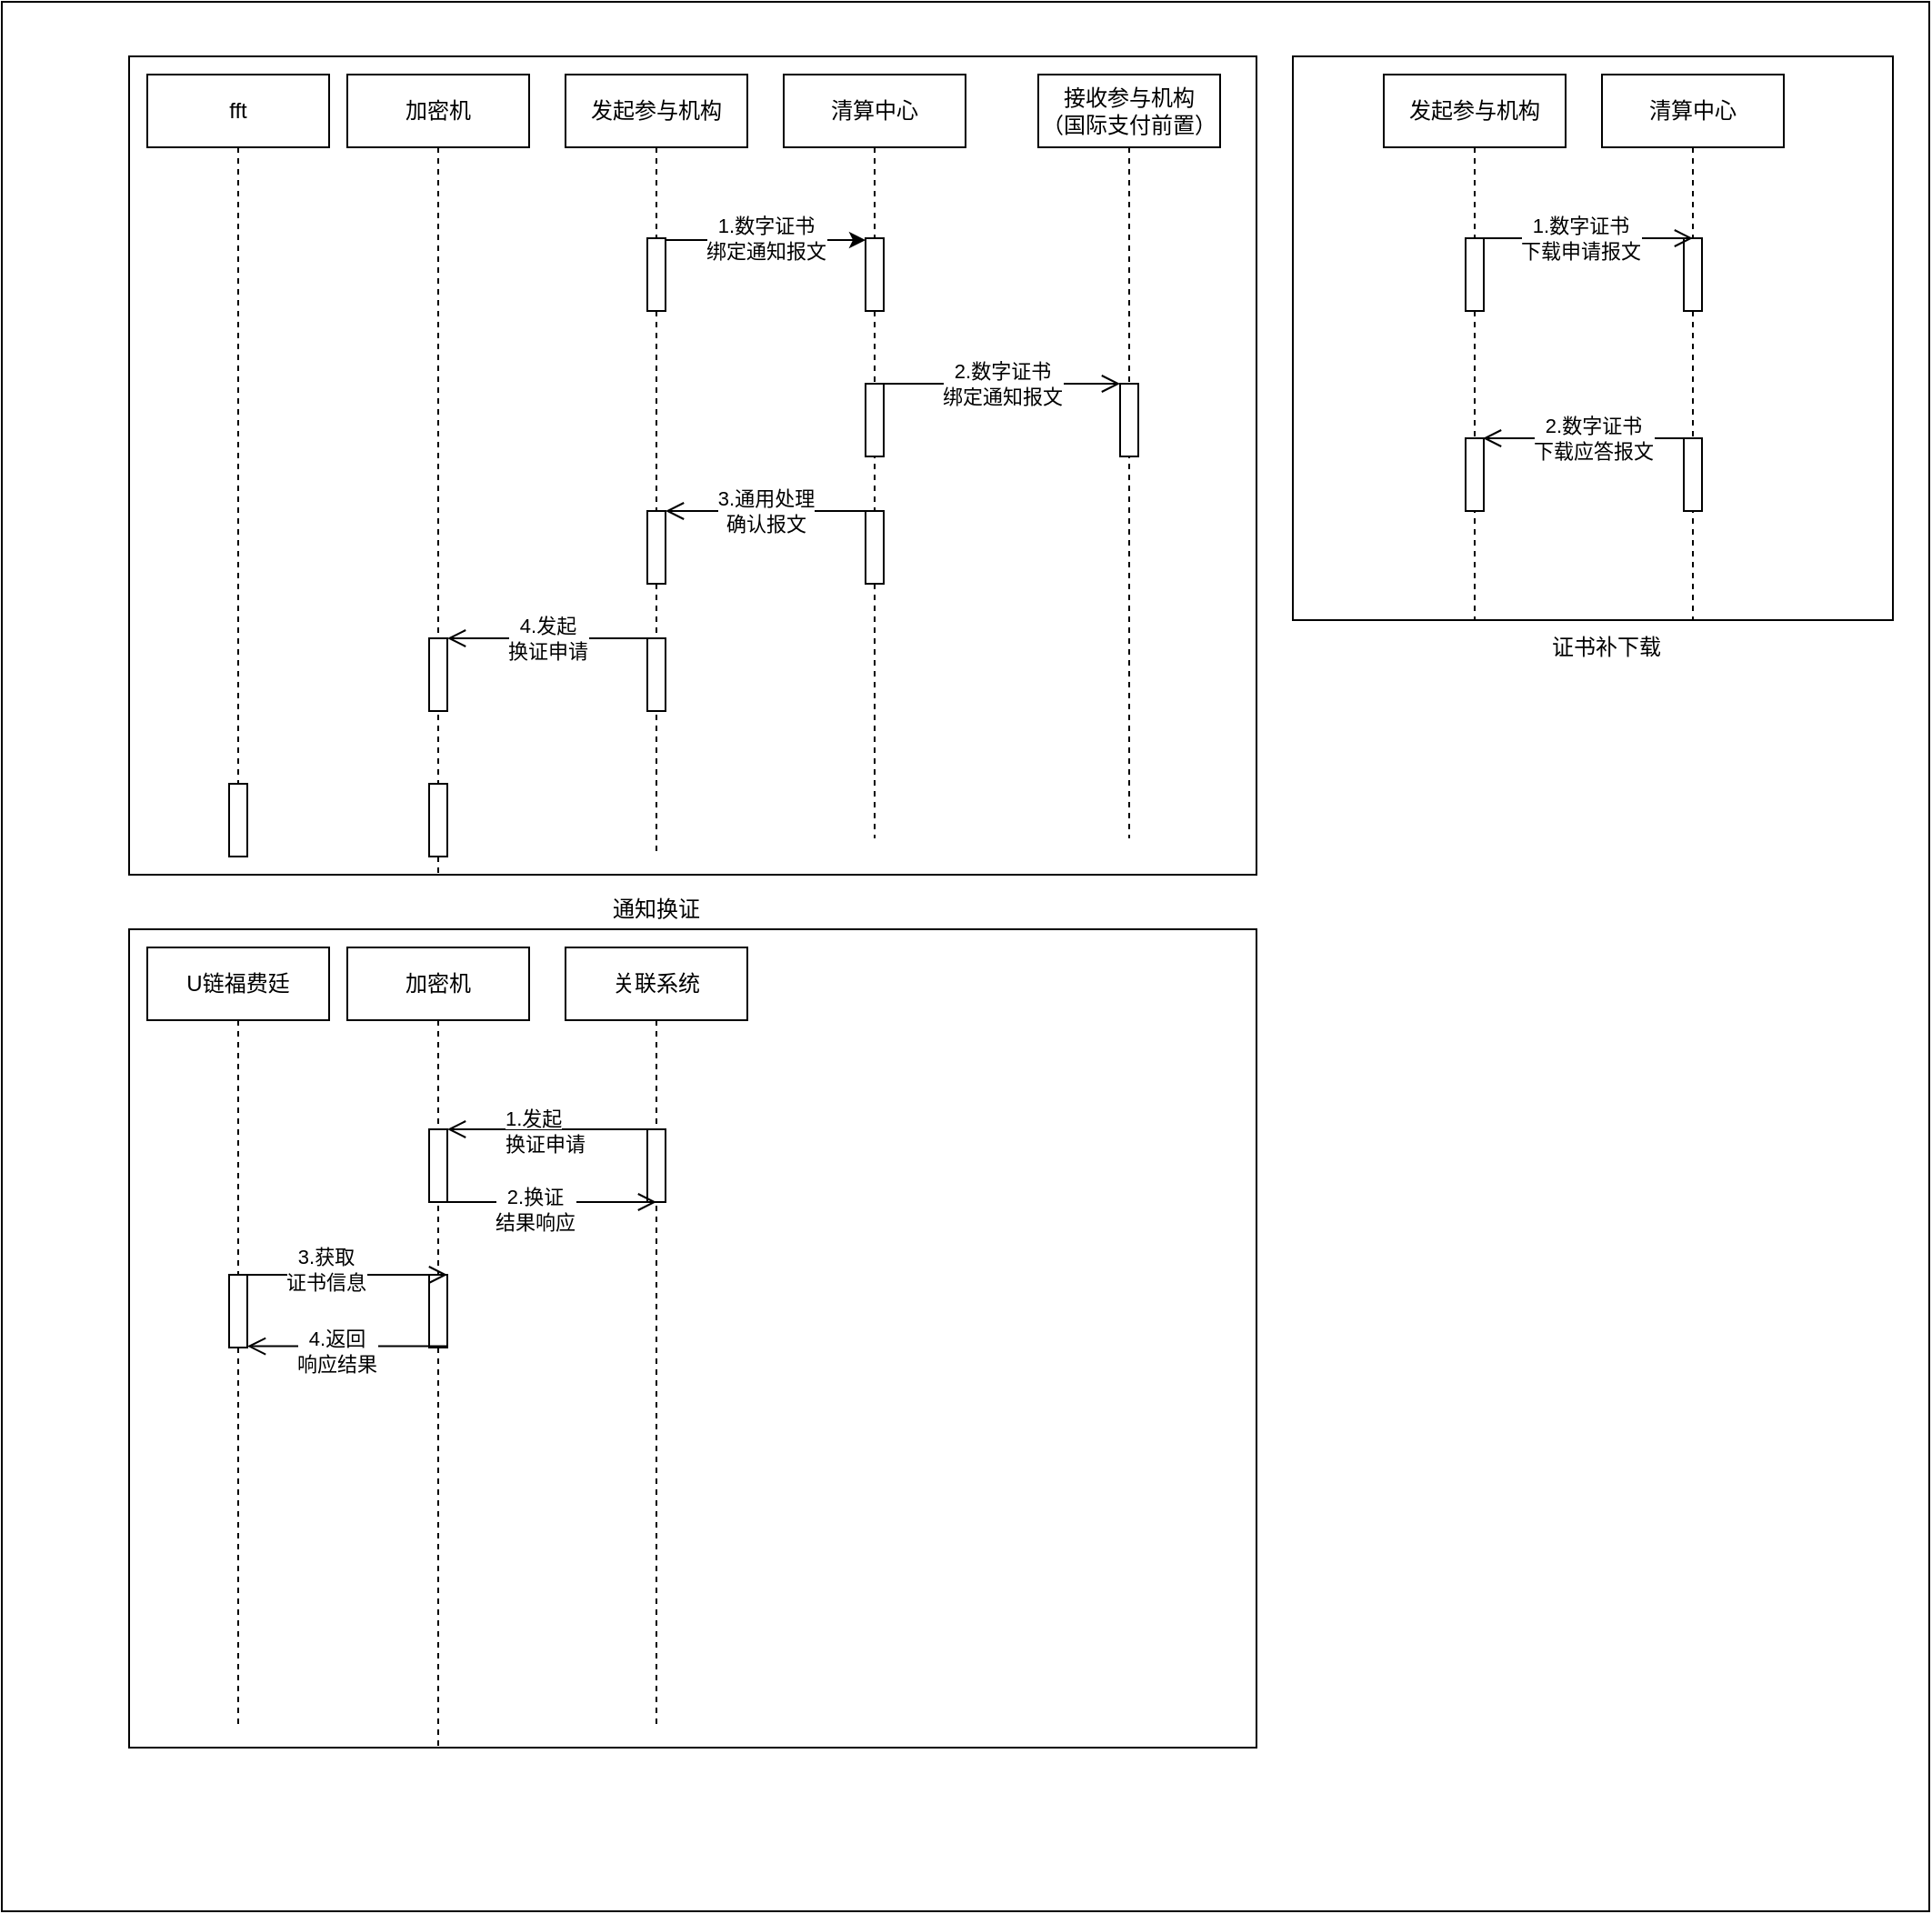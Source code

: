 <mxfile version="21.7.4" type="github">
  <diagram name="第 1 页" id="M4AY4K1_yoDf4DGD1ai0">
    <mxGraphModel dx="2190" dy="720" grid="1" gridSize="10" guides="1" tooltips="1" connect="1" arrows="1" fold="1" page="1" pageScale="1" pageWidth="827" pageHeight="1169" math="0" shadow="0">
      <root>
        <mxCell id="0" />
        <mxCell id="1" parent="0" />
        <mxCell id="gj0T2l8YZJ-euXBdrl2L-1" value="" style="rounded=0;whiteSpace=wrap;html=1;" vertex="1" parent="1">
          <mxGeometry x="-250" y="40" width="1060" height="1050" as="geometry" />
        </mxCell>
        <mxCell id="gj0T2l8YZJ-euXBdrl2L-3" value="" style="rounded=0;whiteSpace=wrap;html=1;" vertex="1" parent="1">
          <mxGeometry x="-180" y="70" width="620" height="450" as="geometry" />
        </mxCell>
        <mxCell id="gj0T2l8YZJ-euXBdrl2L-6" value="清算中心" style="shape=umlLifeline;perimeter=lifelinePerimeter;whiteSpace=wrap;html=1;container=1;dropTarget=0;collapsible=0;recursiveResize=0;outlineConnect=0;portConstraint=eastwest;newEdgeStyle={&quot;edgeStyle&quot;:&quot;elbowEdgeStyle&quot;,&quot;elbow&quot;:&quot;vertical&quot;,&quot;curved&quot;:0,&quot;rounded&quot;:0};" vertex="1" parent="1">
          <mxGeometry x="180" y="80" width="100" height="420" as="geometry" />
        </mxCell>
        <mxCell id="gj0T2l8YZJ-euXBdrl2L-7" value="" style="html=1;points=[[0,0,0,0,5],[0,1,0,0,-5],[1,0,0,0,5],[1,1,0,0,-5]];perimeter=orthogonalPerimeter;outlineConnect=0;targetShapes=umlLifeline;portConstraint=eastwest;newEdgeStyle={&quot;curved&quot;:0,&quot;rounded&quot;:0};" vertex="1" parent="gj0T2l8YZJ-euXBdrl2L-6">
          <mxGeometry x="45" y="90" width="10" height="40" as="geometry" />
        </mxCell>
        <mxCell id="gj0T2l8YZJ-euXBdrl2L-17" value="" style="html=1;points=[[0,0,0,0,5],[0,1,0,0,-5],[1,0,0,0,5],[1,1,0,0,-5]];perimeter=orthogonalPerimeter;outlineConnect=0;targetShapes=umlLifeline;portConstraint=eastwest;newEdgeStyle={&quot;curved&quot;:0,&quot;rounded&quot;:0};" vertex="1" parent="gj0T2l8YZJ-euXBdrl2L-6">
          <mxGeometry x="45" y="170" width="10" height="40" as="geometry" />
        </mxCell>
        <mxCell id="gj0T2l8YZJ-euXBdrl2L-20" value="" style="html=1;points=[[0,0,0,0,5],[0,1,0,0,-5],[1,0,0,0,5],[1,1,0,0,-5]];perimeter=orthogonalPerimeter;outlineConnect=0;targetShapes=umlLifeline;portConstraint=eastwest;newEdgeStyle={&quot;curved&quot;:0,&quot;rounded&quot;:0};" vertex="1" parent="gj0T2l8YZJ-euXBdrl2L-6">
          <mxGeometry x="45" y="240" width="10" height="40" as="geometry" />
        </mxCell>
        <mxCell id="gj0T2l8YZJ-euXBdrl2L-8" value="发起参与机构&lt;br&gt;" style="shape=umlLifeline;perimeter=lifelinePerimeter;whiteSpace=wrap;html=1;container=1;dropTarget=0;collapsible=0;recursiveResize=0;outlineConnect=0;portConstraint=eastwest;newEdgeStyle={&quot;edgeStyle&quot;:&quot;elbowEdgeStyle&quot;,&quot;elbow&quot;:&quot;vertical&quot;,&quot;curved&quot;:0,&quot;rounded&quot;:0};" vertex="1" parent="1">
          <mxGeometry x="60" y="80" width="100" height="430" as="geometry" />
        </mxCell>
        <mxCell id="gj0T2l8YZJ-euXBdrl2L-9" value="" style="html=1;points=[[0,0,0,0,5],[0,1,0,0,-5],[1,0,0,0,5],[1,1,0,0,-5]];perimeter=orthogonalPerimeter;outlineConnect=0;targetShapes=umlLifeline;portConstraint=eastwest;newEdgeStyle={&quot;curved&quot;:0,&quot;rounded&quot;:0};" vertex="1" parent="gj0T2l8YZJ-euXBdrl2L-8">
          <mxGeometry x="45" y="90" width="10" height="40" as="geometry" />
        </mxCell>
        <mxCell id="gj0T2l8YZJ-euXBdrl2L-21" value="" style="html=1;points=[[0,0,0,0,5],[0,1,0,0,-5],[1,0,0,0,5],[1,1,0,0,-5]];perimeter=orthogonalPerimeter;outlineConnect=0;targetShapes=umlLifeline;portConstraint=eastwest;newEdgeStyle={&quot;curved&quot;:0,&quot;rounded&quot;:0};" vertex="1" parent="gj0T2l8YZJ-euXBdrl2L-8">
          <mxGeometry x="45" y="240" width="10" height="40" as="geometry" />
        </mxCell>
        <mxCell id="gj0T2l8YZJ-euXBdrl2L-10" value="" style="endArrow=classic;html=1;rounded=0;" edge="1" parent="1">
          <mxGeometry width="50" height="50" relative="1" as="geometry">
            <mxPoint x="115" y="171" as="sourcePoint" />
            <mxPoint x="225" y="171" as="targetPoint" />
          </mxGeometry>
        </mxCell>
        <mxCell id="gj0T2l8YZJ-euXBdrl2L-11" value="1.数字证书&lt;br&gt;绑定通知报文" style="edgeLabel;html=1;align=center;verticalAlign=middle;resizable=0;points=[];" vertex="1" connectable="0" parent="gj0T2l8YZJ-euXBdrl2L-10">
          <mxGeometry x="-0.2" y="1" relative="1" as="geometry">
            <mxPoint x="11" as="offset" />
          </mxGeometry>
        </mxCell>
        <mxCell id="gj0T2l8YZJ-euXBdrl2L-14" value="接收参与机构&lt;br&gt;（国际支付前置）" style="shape=umlLifeline;perimeter=lifelinePerimeter;whiteSpace=wrap;html=1;container=1;dropTarget=0;collapsible=0;recursiveResize=0;outlineConnect=0;portConstraint=eastwest;newEdgeStyle={&quot;edgeStyle&quot;:&quot;elbowEdgeStyle&quot;,&quot;elbow&quot;:&quot;vertical&quot;,&quot;curved&quot;:0,&quot;rounded&quot;:0};" vertex="1" parent="1">
          <mxGeometry x="320" y="80" width="100" height="420" as="geometry" />
        </mxCell>
        <mxCell id="gj0T2l8YZJ-euXBdrl2L-15" value="" style="html=1;points=[[0,0,0,0,5],[0,1,0,0,-5],[1,0,0,0,5],[1,1,0,0,-5]];perimeter=orthogonalPerimeter;outlineConnect=0;targetShapes=umlLifeline;portConstraint=eastwest;newEdgeStyle={&quot;curved&quot;:0,&quot;rounded&quot;:0};" vertex="1" parent="gj0T2l8YZJ-euXBdrl2L-14">
          <mxGeometry x="45" y="170" width="10" height="40" as="geometry" />
        </mxCell>
        <mxCell id="gj0T2l8YZJ-euXBdrl2L-18" value="" style="endArrow=open;startArrow=none;endFill=0;startFill=0;endSize=8;html=1;verticalAlign=bottom;labelBackgroundColor=none;strokeWidth=1;rounded=0;" edge="1" parent="1">
          <mxGeometry width="160" relative="1" as="geometry">
            <mxPoint x="235" y="250" as="sourcePoint" />
            <mxPoint x="365" y="250" as="targetPoint" />
          </mxGeometry>
        </mxCell>
        <mxCell id="gj0T2l8YZJ-euXBdrl2L-19" value="2.数字证书&lt;br&gt;绑定通知报文" style="edgeLabel;html=1;align=center;verticalAlign=middle;resizable=0;points=[];" vertex="1" connectable="0" parent="gj0T2l8YZJ-euXBdrl2L-18">
          <mxGeometry x="0.169" y="1" relative="1" as="geometry">
            <mxPoint x="-11" y="1" as="offset" />
          </mxGeometry>
        </mxCell>
        <mxCell id="gj0T2l8YZJ-euXBdrl2L-23" value="" style="endArrow=open;startArrow=none;endFill=0;startFill=0;endSize=8;html=1;verticalAlign=bottom;labelBackgroundColor=none;strokeWidth=1;rounded=0;" edge="1" parent="1">
          <mxGeometry width="160" relative="1" as="geometry">
            <mxPoint x="225" y="320" as="sourcePoint" />
            <mxPoint x="115" y="320" as="targetPoint" />
          </mxGeometry>
        </mxCell>
        <mxCell id="gj0T2l8YZJ-euXBdrl2L-24" value="3.通用处理&lt;br&gt;确认报文" style="edgeLabel;html=1;align=center;verticalAlign=middle;resizable=0;points=[];" vertex="1" connectable="0" parent="gj0T2l8YZJ-euXBdrl2L-23">
          <mxGeometry x="0.169" y="1" relative="1" as="geometry">
            <mxPoint x="9" y="-1" as="offset" />
          </mxGeometry>
        </mxCell>
        <mxCell id="gj0T2l8YZJ-euXBdrl2L-26" value="" style="rounded=0;whiteSpace=wrap;html=1;" vertex="1" parent="1">
          <mxGeometry x="460" y="70" width="330" height="310" as="geometry" />
        </mxCell>
        <mxCell id="gj0T2l8YZJ-euXBdrl2L-27" value="清算中心" style="shape=umlLifeline;perimeter=lifelinePerimeter;whiteSpace=wrap;html=1;container=1;dropTarget=0;collapsible=0;recursiveResize=0;outlineConnect=0;portConstraint=eastwest;newEdgeStyle={&quot;edgeStyle&quot;:&quot;elbowEdgeStyle&quot;,&quot;elbow&quot;:&quot;vertical&quot;,&quot;curved&quot;:0,&quot;rounded&quot;:0};" vertex="1" parent="1">
          <mxGeometry x="630" y="80" width="100" height="300" as="geometry" />
        </mxCell>
        <mxCell id="gj0T2l8YZJ-euXBdrl2L-28" value="" style="html=1;points=[[0,0,0,0,5],[0,1,0,0,-5],[1,0,0,0,5],[1,1,0,0,-5]];perimeter=orthogonalPerimeter;outlineConnect=0;targetShapes=umlLifeline;portConstraint=eastwest;newEdgeStyle={&quot;curved&quot;:0,&quot;rounded&quot;:0};" vertex="1" parent="gj0T2l8YZJ-euXBdrl2L-27">
          <mxGeometry x="45" y="90" width="10" height="40" as="geometry" />
        </mxCell>
        <mxCell id="gj0T2l8YZJ-euXBdrl2L-34" value="" style="html=1;points=[[0,0,0,0,5],[0,1,0,0,-5],[1,0,0,0,5],[1,1,0,0,-5]];perimeter=orthogonalPerimeter;outlineConnect=0;targetShapes=umlLifeline;portConstraint=eastwest;newEdgeStyle={&quot;curved&quot;:0,&quot;rounded&quot;:0};" vertex="1" parent="gj0T2l8YZJ-euXBdrl2L-27">
          <mxGeometry x="45" y="200" width="10" height="40" as="geometry" />
        </mxCell>
        <mxCell id="gj0T2l8YZJ-euXBdrl2L-29" value="发起参与机构" style="shape=umlLifeline;perimeter=lifelinePerimeter;whiteSpace=wrap;html=1;container=1;dropTarget=0;collapsible=0;recursiveResize=0;outlineConnect=0;portConstraint=eastwest;newEdgeStyle={&quot;edgeStyle&quot;:&quot;elbowEdgeStyle&quot;,&quot;elbow&quot;:&quot;vertical&quot;,&quot;curved&quot;:0,&quot;rounded&quot;:0};" vertex="1" parent="1">
          <mxGeometry x="510" y="80" width="100" height="300" as="geometry" />
        </mxCell>
        <mxCell id="gj0T2l8YZJ-euXBdrl2L-30" value="" style="html=1;points=[[0,0,0,0,5],[0,1,0,0,-5],[1,0,0,0,5],[1,1,0,0,-5]];perimeter=orthogonalPerimeter;outlineConnect=0;targetShapes=umlLifeline;portConstraint=eastwest;newEdgeStyle={&quot;curved&quot;:0,&quot;rounded&quot;:0};" vertex="1" parent="gj0T2l8YZJ-euXBdrl2L-29">
          <mxGeometry x="45" y="90" width="10" height="40" as="geometry" />
        </mxCell>
        <mxCell id="gj0T2l8YZJ-euXBdrl2L-31" value="" style="endArrow=open;startArrow=none;endFill=0;startFill=0;endSize=8;html=1;verticalAlign=bottom;labelBackgroundColor=none;strokeWidth=1;rounded=0;" edge="1" parent="1">
          <mxGeometry width="160" relative="1" as="geometry">
            <mxPoint x="560" y="170" as="sourcePoint" />
            <mxPoint x="680" y="170" as="targetPoint" />
          </mxGeometry>
        </mxCell>
        <mxCell id="gj0T2l8YZJ-euXBdrl2L-32" value="1.数字证书&lt;br&gt;下载申请报文" style="edgeLabel;html=1;align=center;verticalAlign=middle;resizable=0;points=[];" vertex="1" connectable="0" parent="gj0T2l8YZJ-euXBdrl2L-31">
          <mxGeometry x="-0.35" y="-1" relative="1" as="geometry">
            <mxPoint x="19" y="-1" as="offset" />
          </mxGeometry>
        </mxCell>
        <mxCell id="gj0T2l8YZJ-euXBdrl2L-33" value="" style="html=1;points=[[0,0,0,0,5],[0,1,0,0,-5],[1,0,0,0,5],[1,1,0,0,-5]];perimeter=orthogonalPerimeter;outlineConnect=0;targetShapes=umlLifeline;portConstraint=eastwest;newEdgeStyle={&quot;curved&quot;:0,&quot;rounded&quot;:0};" vertex="1" parent="1">
          <mxGeometry x="555" y="280" width="10" height="40" as="geometry" />
        </mxCell>
        <mxCell id="gj0T2l8YZJ-euXBdrl2L-35" value="" style="endArrow=open;startArrow=none;endFill=0;startFill=0;endSize=8;html=1;verticalAlign=bottom;labelBackgroundColor=none;strokeWidth=1;rounded=0;" edge="1" parent="1">
          <mxGeometry width="160" relative="1" as="geometry">
            <mxPoint x="675" y="280" as="sourcePoint" />
            <mxPoint x="564.5" y="280" as="targetPoint" />
          </mxGeometry>
        </mxCell>
        <mxCell id="gj0T2l8YZJ-euXBdrl2L-36" value="2.数字证书&lt;br&gt;下载应答报文" style="edgeLabel;html=1;align=center;verticalAlign=middle;resizable=0;points=[];" vertex="1" connectable="0" parent="gj0T2l8YZJ-euXBdrl2L-35">
          <mxGeometry x="-0.35" y="-1" relative="1" as="geometry">
            <mxPoint x="-14" y="1" as="offset" />
          </mxGeometry>
        </mxCell>
        <mxCell id="gj0T2l8YZJ-euXBdrl2L-37" value="通知换证" style="text;html=1;strokeColor=none;fillColor=none;align=center;verticalAlign=middle;whiteSpace=wrap;rounded=0;" vertex="1" parent="1">
          <mxGeometry x="80" y="524" width="60" height="30" as="geometry" />
        </mxCell>
        <mxCell id="gj0T2l8YZJ-euXBdrl2L-38" value="证书补下载" style="text;html=1;strokeColor=none;fillColor=none;align=center;verticalAlign=middle;whiteSpace=wrap;rounded=0;" vertex="1" parent="1">
          <mxGeometry x="595" y="380" width="75" height="30" as="geometry" />
        </mxCell>
        <mxCell id="gj0T2l8YZJ-euXBdrl2L-39" value="加密机" style="shape=umlLifeline;perimeter=lifelinePerimeter;whiteSpace=wrap;html=1;container=1;dropTarget=0;collapsible=0;recursiveResize=0;outlineConnect=0;portConstraint=eastwest;newEdgeStyle={&quot;edgeStyle&quot;:&quot;elbowEdgeStyle&quot;,&quot;elbow&quot;:&quot;vertical&quot;,&quot;curved&quot;:0,&quot;rounded&quot;:0};" vertex="1" parent="1">
          <mxGeometry x="-60" y="80" width="100" height="440" as="geometry" />
        </mxCell>
        <mxCell id="gj0T2l8YZJ-euXBdrl2L-41" value="" style="html=1;points=[[0,0,0,0,5],[0,1,0,0,-5],[1,0,0,0,5],[1,1,0,0,-5]];perimeter=orthogonalPerimeter;outlineConnect=0;targetShapes=umlLifeline;portConstraint=eastwest;newEdgeStyle={&quot;curved&quot;:0,&quot;rounded&quot;:0};" vertex="1" parent="1">
          <mxGeometry x="-15" y="390" width="10" height="40" as="geometry" />
        </mxCell>
        <mxCell id="gj0T2l8YZJ-euXBdrl2L-42" value="" style="html=1;points=[[0,0,0,0,5],[0,1,0,0,-5],[1,0,0,0,5],[1,1,0,0,-5]];perimeter=orthogonalPerimeter;outlineConnect=0;targetShapes=umlLifeline;portConstraint=eastwest;newEdgeStyle={&quot;curved&quot;:0,&quot;rounded&quot;:0};" vertex="1" parent="1">
          <mxGeometry x="105" y="390" width="10" height="40" as="geometry" />
        </mxCell>
        <mxCell id="gj0T2l8YZJ-euXBdrl2L-43" value="" style="endArrow=open;startArrow=none;endFill=0;startFill=0;endSize=8;html=1;verticalAlign=bottom;labelBackgroundColor=none;strokeWidth=1;rounded=0;" edge="1" parent="1">
          <mxGeometry width="160" relative="1" as="geometry">
            <mxPoint x="105" y="390" as="sourcePoint" />
            <mxPoint x="-5" y="390" as="targetPoint" />
          </mxGeometry>
        </mxCell>
        <mxCell id="gj0T2l8YZJ-euXBdrl2L-44" value="4.发起&lt;br&gt;换证申请" style="edgeLabel;html=1;align=center;verticalAlign=middle;resizable=0;points=[];" vertex="1" connectable="0" parent="gj0T2l8YZJ-euXBdrl2L-43">
          <mxGeometry x="0.169" y="1" relative="1" as="geometry">
            <mxPoint x="9" y="-1" as="offset" />
          </mxGeometry>
        </mxCell>
        <mxCell id="gj0T2l8YZJ-euXBdrl2L-45" value="fft" style="shape=umlLifeline;perimeter=lifelinePerimeter;whiteSpace=wrap;html=1;container=1;dropTarget=0;collapsible=0;recursiveResize=0;outlineConnect=0;portConstraint=eastwest;newEdgeStyle={&quot;edgeStyle&quot;:&quot;elbowEdgeStyle&quot;,&quot;elbow&quot;:&quot;vertical&quot;,&quot;curved&quot;:0,&quot;rounded&quot;:0};" vertex="1" parent="1">
          <mxGeometry x="-170" y="80" width="100" height="430" as="geometry" />
        </mxCell>
        <mxCell id="gj0T2l8YZJ-euXBdrl2L-47" value="" style="html=1;points=[[0,0,0,0,5],[0,1,0,0,-5],[1,0,0,0,5],[1,1,0,0,-5]];perimeter=orthogonalPerimeter;outlineConnect=0;targetShapes=umlLifeline;portConstraint=eastwest;newEdgeStyle={&quot;curved&quot;:0,&quot;rounded&quot;:0};" vertex="1" parent="gj0T2l8YZJ-euXBdrl2L-45">
          <mxGeometry x="45" y="390" width="10" height="40" as="geometry" />
        </mxCell>
        <mxCell id="gj0T2l8YZJ-euXBdrl2L-46" value="" style="html=1;points=[[0,0,0,0,5],[0,1,0,0,-5],[1,0,0,0,5],[1,1,0,0,-5]];perimeter=orthogonalPerimeter;outlineConnect=0;targetShapes=umlLifeline;portConstraint=eastwest;newEdgeStyle={&quot;curved&quot;:0,&quot;rounded&quot;:0};" vertex="1" parent="1">
          <mxGeometry x="-15" y="470" width="10" height="40" as="geometry" />
        </mxCell>
        <mxCell id="gj0T2l8YZJ-euXBdrl2L-48" value="" style="rounded=0;whiteSpace=wrap;html=1;" vertex="1" parent="1">
          <mxGeometry x="-180" y="550" width="620" height="450" as="geometry" />
        </mxCell>
        <mxCell id="gj0T2l8YZJ-euXBdrl2L-53" value="关联系统" style="shape=umlLifeline;perimeter=lifelinePerimeter;whiteSpace=wrap;html=1;container=1;dropTarget=0;collapsible=0;recursiveResize=0;outlineConnect=0;portConstraint=eastwest;newEdgeStyle={&quot;edgeStyle&quot;:&quot;elbowEdgeStyle&quot;,&quot;elbow&quot;:&quot;vertical&quot;,&quot;curved&quot;:0,&quot;rounded&quot;:0};" vertex="1" parent="1">
          <mxGeometry x="60" y="560" width="100" height="430" as="geometry" />
        </mxCell>
        <mxCell id="gj0T2l8YZJ-euXBdrl2L-66" value="" style="html=1;points=[[0,0,0,0,5],[0,1,0,0,-5],[1,0,0,0,5],[1,1,0,0,-5]];perimeter=orthogonalPerimeter;outlineConnect=0;targetShapes=umlLifeline;portConstraint=eastwest;newEdgeStyle={&quot;curved&quot;:0,&quot;rounded&quot;:0};" vertex="1" parent="gj0T2l8YZJ-euXBdrl2L-53">
          <mxGeometry x="45" y="100" width="10" height="40" as="geometry" />
        </mxCell>
        <mxCell id="gj0T2l8YZJ-euXBdrl2L-64" value="加密机" style="shape=umlLifeline;perimeter=lifelinePerimeter;whiteSpace=wrap;html=1;container=1;dropTarget=0;collapsible=0;recursiveResize=0;outlineConnect=0;portConstraint=eastwest;newEdgeStyle={&quot;edgeStyle&quot;:&quot;elbowEdgeStyle&quot;,&quot;elbow&quot;:&quot;vertical&quot;,&quot;curved&quot;:0,&quot;rounded&quot;:0};" vertex="1" parent="1">
          <mxGeometry x="-60" y="560" width="100" height="440" as="geometry" />
        </mxCell>
        <mxCell id="gj0T2l8YZJ-euXBdrl2L-65" value="" style="html=1;points=[[0,0,0,0,5],[0,1,0,0,-5],[1,0,0,0,5],[1,1,0,0,-5]];perimeter=orthogonalPerimeter;outlineConnect=0;targetShapes=umlLifeline;portConstraint=eastwest;newEdgeStyle={&quot;curved&quot;:0,&quot;rounded&quot;:0};" vertex="1" parent="gj0T2l8YZJ-euXBdrl2L-64">
          <mxGeometry x="45" y="100" width="10" height="40" as="geometry" />
        </mxCell>
        <mxCell id="gj0T2l8YZJ-euXBdrl2L-71" value="" style="html=1;points=[[0,0,0,0,5],[0,1,0,0,-5],[1,0,0,0,5],[1,1,0,0,-5]];perimeter=orthogonalPerimeter;outlineConnect=0;targetShapes=umlLifeline;portConstraint=eastwest;newEdgeStyle={&quot;curved&quot;:0,&quot;rounded&quot;:0};" vertex="1" parent="gj0T2l8YZJ-euXBdrl2L-64">
          <mxGeometry x="45" y="180" width="10" height="40" as="geometry" />
        </mxCell>
        <mxCell id="gj0T2l8YZJ-euXBdrl2L-67" value="" style="endArrow=open;startArrow=none;endFill=0;startFill=0;endSize=8;html=1;verticalAlign=bottom;labelBackgroundColor=none;strokeWidth=1;rounded=0;" edge="1" parent="1">
          <mxGeometry width="160" relative="1" as="geometry">
            <mxPoint x="105" y="660" as="sourcePoint" />
            <mxPoint x="-5" y="660" as="targetPoint" />
          </mxGeometry>
        </mxCell>
        <mxCell id="gj0T2l8YZJ-euXBdrl2L-69" value="U链福费廷" style="shape=umlLifeline;perimeter=lifelinePerimeter;whiteSpace=wrap;html=1;container=1;dropTarget=0;collapsible=0;recursiveResize=0;outlineConnect=0;portConstraint=eastwest;newEdgeStyle={&quot;edgeStyle&quot;:&quot;elbowEdgeStyle&quot;,&quot;elbow&quot;:&quot;vertical&quot;,&quot;curved&quot;:0,&quot;rounded&quot;:0};" vertex="1" parent="1">
          <mxGeometry x="-170" y="560" width="100" height="430" as="geometry" />
        </mxCell>
        <mxCell id="gj0T2l8YZJ-euXBdrl2L-70" value="" style="html=1;points=[[0,0,0,0,5],[0,1,0,0,-5],[1,0,0,0,5],[1,1,0,0,-5]];perimeter=orthogonalPerimeter;outlineConnect=0;targetShapes=umlLifeline;portConstraint=eastwest;newEdgeStyle={&quot;curved&quot;:0,&quot;rounded&quot;:0};" vertex="1" parent="gj0T2l8YZJ-euXBdrl2L-69">
          <mxGeometry x="45" y="180" width="10" height="40" as="geometry" />
        </mxCell>
        <mxCell id="gj0T2l8YZJ-euXBdrl2L-74" value="&lt;span style=&quot;color: rgb(0, 0, 0); font-family: Helvetica; font-size: 11px; font-style: normal; font-variant-ligatures: normal; font-variant-caps: normal; font-weight: 400; letter-spacing: normal; orphans: 2; text-align: center; text-indent: 0px; text-transform: none; widows: 2; word-spacing: 0px; -webkit-text-stroke-width: 0px; background-color: rgb(255, 255, 255); text-decoration-thickness: initial; text-decoration-style: initial; text-decoration-color: initial; float: none; display: inline !important;&quot;&gt;1.发起&lt;/span&gt;&lt;br style=&quot;border-color: var(--border-color); color: rgb(0, 0, 0); font-family: Helvetica; font-size: 11px; font-style: normal; font-variant-ligatures: normal; font-variant-caps: normal; font-weight: 400; letter-spacing: normal; orphans: 2; text-align: center; text-indent: 0px; text-transform: none; widows: 2; word-spacing: 0px; -webkit-text-stroke-width: 0px; text-decoration-thickness: initial; text-decoration-style: initial; text-decoration-color: initial;&quot;&gt;&lt;span style=&quot;color: rgb(0, 0, 0); font-family: Helvetica; font-size: 11px; font-style: normal; font-variant-ligatures: normal; font-variant-caps: normal; font-weight: 400; letter-spacing: normal; orphans: 2; text-align: center; text-indent: 0px; text-transform: none; widows: 2; word-spacing: 0px; -webkit-text-stroke-width: 0px; background-color: rgb(255, 255, 255); text-decoration-thickness: initial; text-decoration-style: initial; text-decoration-color: initial; float: none; display: inline !important;&quot;&gt;换证申请&lt;/span&gt;" style="text;whiteSpace=wrap;html=1;" vertex="1" parent="1">
          <mxGeometry x="25" y="640" width="80" height="50" as="geometry" />
        </mxCell>
        <mxCell id="gj0T2l8YZJ-euXBdrl2L-81" value="" style="endArrow=open;startArrow=none;endFill=0;startFill=0;endSize=8;html=1;verticalAlign=bottom;labelBackgroundColor=none;strokeWidth=1;rounded=0;" edge="1" parent="1">
          <mxGeometry width="160" relative="1" as="geometry">
            <mxPoint x="-10" y="700" as="sourcePoint" />
            <mxPoint x="110" y="700" as="targetPoint" />
          </mxGeometry>
        </mxCell>
        <mxCell id="gj0T2l8YZJ-euXBdrl2L-82" value="2.换证&lt;br&gt;结果响应" style="edgeLabel;html=1;align=center;verticalAlign=middle;resizable=0;points=[];" vertex="1" connectable="0" parent="gj0T2l8YZJ-euXBdrl2L-81">
          <mxGeometry x="-0.119" y="-4" relative="1" as="geometry">
            <mxPoint as="offset" />
          </mxGeometry>
        </mxCell>
        <mxCell id="gj0T2l8YZJ-euXBdrl2L-84" value="" style="endArrow=open;startArrow=none;endFill=0;startFill=0;endSize=8;html=1;verticalAlign=bottom;labelBackgroundColor=none;strokeWidth=1;rounded=0;" edge="1" parent="1">
          <mxGeometry width="160" relative="1" as="geometry">
            <mxPoint x="-125" y="740" as="sourcePoint" />
            <mxPoint x="-5" y="740" as="targetPoint" />
          </mxGeometry>
        </mxCell>
        <mxCell id="gj0T2l8YZJ-euXBdrl2L-87" value="3.获取&lt;br&gt;证书信息" style="edgeLabel;html=1;align=center;verticalAlign=middle;resizable=0;points=[];" vertex="1" connectable="0" parent="gj0T2l8YZJ-euXBdrl2L-84">
          <mxGeometry x="-0.131" y="3" relative="1" as="geometry">
            <mxPoint x="1" as="offset" />
          </mxGeometry>
        </mxCell>
        <mxCell id="gj0T2l8YZJ-euXBdrl2L-88" value="" style="endArrow=open;startArrow=none;endFill=0;startFill=0;endSize=8;html=1;verticalAlign=bottom;labelBackgroundColor=none;strokeWidth=1;rounded=0;" edge="1" parent="1">
          <mxGeometry width="160" relative="1" as="geometry">
            <mxPoint x="-5" y="779.29" as="sourcePoint" />
            <mxPoint x="-115" y="779.29" as="targetPoint" />
          </mxGeometry>
        </mxCell>
        <mxCell id="gj0T2l8YZJ-euXBdrl2L-89" value="4.返回&lt;br&gt;响应结果" style="edgeLabel;html=1;align=center;verticalAlign=middle;resizable=0;points=[];" vertex="1" connectable="0" parent="gj0T2l8YZJ-euXBdrl2L-88">
          <mxGeometry x="0.13" y="2" relative="1" as="geometry">
            <mxPoint x="1" as="offset" />
          </mxGeometry>
        </mxCell>
      </root>
    </mxGraphModel>
  </diagram>
</mxfile>

